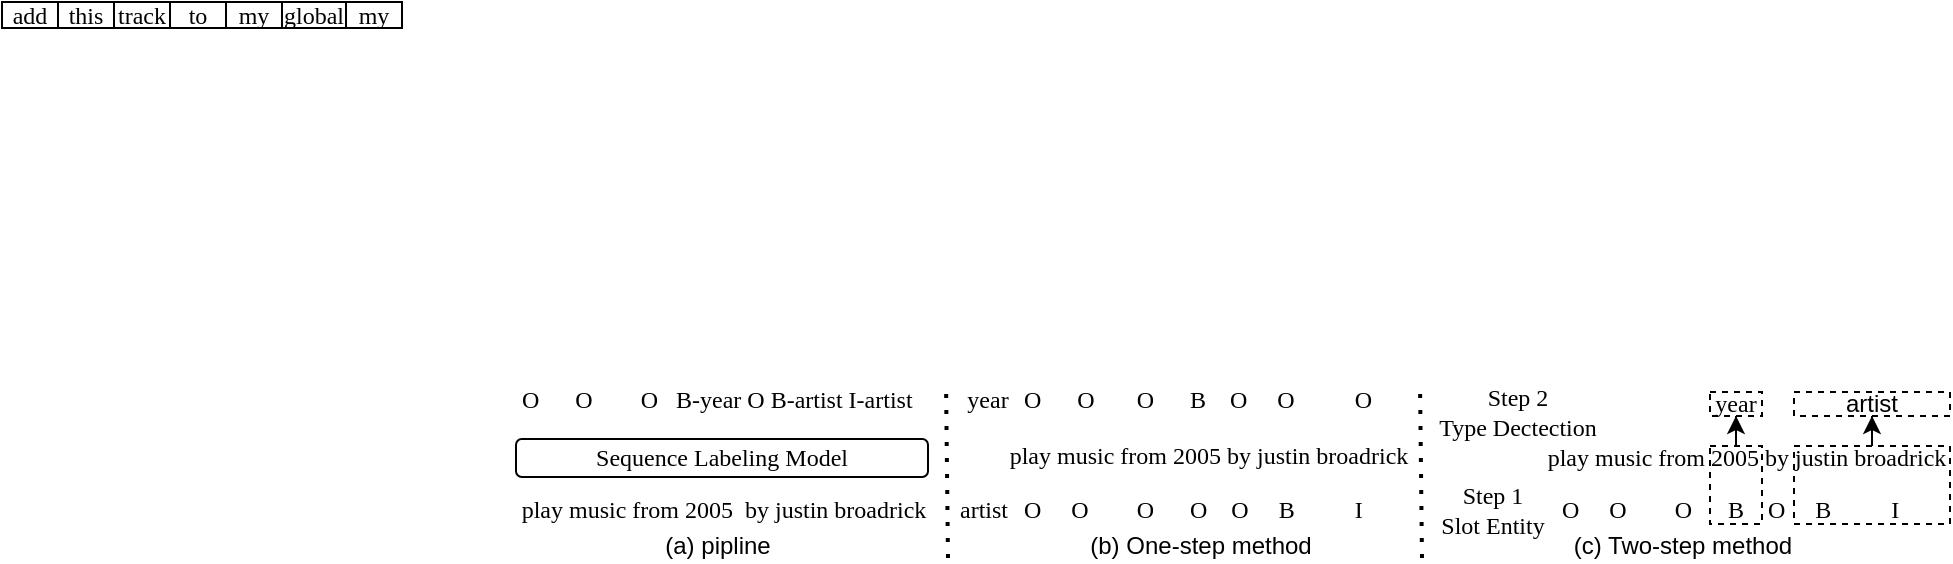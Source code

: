 <mxfile version="24.7.13">
  <diagram name="第 1 页" id="Xgn7JFJzemk7u9-qeJvL">
    <mxGraphModel dx="766" dy="409" grid="0" gridSize="10" guides="1" tooltips="1" connect="1" arrows="1" fold="1" page="1" pageScale="1" pageWidth="1169" pageHeight="827" math="0" shadow="0">
      <root>
        <mxCell id="0" />
        <mxCell id="1" parent="0" />
        <mxCell id="NQQZQObjNg2_o2cvGMOL-53" value="" style="edgeStyle=orthogonalEdgeStyle;rounded=0;orthogonalLoop=1;jettySize=auto;html=1;" edge="1" parent="1" source="NQQZQObjNg2_o2cvGMOL-46" target="NQQZQObjNg2_o2cvGMOL-52">
          <mxGeometry relative="1" as="geometry" />
        </mxCell>
        <mxCell id="NQQZQObjNg2_o2cvGMOL-46" value="" style="rounded=0;whiteSpace=wrap;html=1;dashed=1;movable=1;resizable=1;rotatable=1;deletable=1;editable=1;locked=0;connectable=1;" vertex="1" parent="1">
          <mxGeometry x="1025" y="553" width="78" height="39" as="geometry" />
        </mxCell>
        <mxCell id="NQQZQObjNg2_o2cvGMOL-51" value="" style="edgeStyle=orthogonalEdgeStyle;rounded=0;orthogonalLoop=1;jettySize=auto;html=1;" edge="1" parent="1" source="NQQZQObjNg2_o2cvGMOL-45" target="NQQZQObjNg2_o2cvGMOL-50">
          <mxGeometry relative="1" as="geometry" />
        </mxCell>
        <mxCell id="NQQZQObjNg2_o2cvGMOL-45" value="" style="rounded=0;whiteSpace=wrap;html=1;dashed=1;movable=1;resizable=1;rotatable=1;deletable=1;editable=1;locked=0;connectable=1;" vertex="1" parent="1">
          <mxGeometry x="983" y="553" width="26" height="39" as="geometry" />
        </mxCell>
        <mxCell id="NQQZQObjNg2_o2cvGMOL-2" value="&lt;font face=&quot;Times New Roman&quot;&gt;Sequence Labeling Model&lt;/font&gt;" style="rounded=1;whiteSpace=wrap;html=1;" vertex="1" parent="1">
          <mxGeometry x="386" y="549.5" width="206" height="19" as="geometry" />
        </mxCell>
        <mxCell id="NQQZQObjNg2_o2cvGMOL-4" value="(a) pipline" style="text;html=1;align=center;verticalAlign=middle;whiteSpace=wrap;rounded=0;" vertex="1" parent="1">
          <mxGeometry x="449" y="597" width="76" height="12" as="geometry" />
        </mxCell>
        <mxCell id="NQQZQObjNg2_o2cvGMOL-13" value="&lt;span style=&quot;font-family: &amp;quot;Times New Roman&amp;quot;;&quot;&gt;track&lt;/span&gt;" style="rounded=0;whiteSpace=wrap;html=1;" vertex="1" parent="1">
          <mxGeometry x="185" y="331" width="28" height="13" as="geometry" />
        </mxCell>
        <mxCell id="NQQZQObjNg2_o2cvGMOL-14" value="&lt;span style=&quot;font-family: &amp;quot;Times New Roman&amp;quot;;&quot;&gt;to&lt;/span&gt;" style="rounded=0;whiteSpace=wrap;html=1;" vertex="1" parent="1">
          <mxGeometry x="213" y="331" width="28" height="13" as="geometry" />
        </mxCell>
        <mxCell id="NQQZQObjNg2_o2cvGMOL-15" value="&lt;span style=&quot;font-family: &amp;quot;Times New Roman&amp;quot;;&quot;&gt;this&lt;/span&gt;" style="rounded=0;whiteSpace=wrap;html=1;" vertex="1" parent="1">
          <mxGeometry x="157" y="331" width="28" height="13" as="geometry" />
        </mxCell>
        <mxCell id="NQQZQObjNg2_o2cvGMOL-16" value="&lt;span style=&quot;font-family: &amp;quot;Times New Roman&amp;quot;;&quot;&gt;add&lt;/span&gt;" style="rounded=0;whiteSpace=wrap;html=1;" vertex="1" parent="1">
          <mxGeometry x="129" y="331" width="28" height="13" as="geometry" />
        </mxCell>
        <mxCell id="NQQZQObjNg2_o2cvGMOL-17" value="&lt;span style=&quot;font-family: &amp;quot;Times New Roman&amp;quot;;&quot;&gt;my&lt;/span&gt;" style="rounded=0;whiteSpace=wrap;html=1;" vertex="1" parent="1">
          <mxGeometry x="241" y="331" width="28" height="13" as="geometry" />
        </mxCell>
        <mxCell id="NQQZQObjNg2_o2cvGMOL-18" value="&lt;span style=&quot;font-family: &amp;quot;Times New Roman&amp;quot;;&quot;&gt;global&lt;/span&gt;" style="rounded=0;whiteSpace=wrap;html=1;" vertex="1" parent="1">
          <mxGeometry x="269" y="331" width="32" height="13" as="geometry" />
        </mxCell>
        <mxCell id="NQQZQObjNg2_o2cvGMOL-19" value="&lt;span style=&quot;font-family: &amp;quot;Times New Roman&amp;quot;;&quot;&gt;my&lt;/span&gt;" style="rounded=0;whiteSpace=wrap;html=1;" vertex="1" parent="1">
          <mxGeometry x="301" y="331" width="28" height="13" as="geometry" />
        </mxCell>
        <mxCell id="NQQZQObjNg2_o2cvGMOL-20" value="&lt;font face=&quot;Times New Roman&quot;&gt;play music from 2005&amp;nbsp; by justin broadrick&lt;/font&gt;" style="text;html=1;align=center;verticalAlign=middle;whiteSpace=wrap;rounded=0;" vertex="1" parent="1">
          <mxGeometry x="384" y="577" width="212" height="16" as="geometry" />
        </mxCell>
        <mxCell id="NQQZQObjNg2_o2cvGMOL-22" value="(b) One-step method" style="text;html=1;align=center;verticalAlign=middle;whiteSpace=wrap;rounded=0;" vertex="1" parent="1">
          <mxGeometry x="666" y="597" width="125" height="12" as="geometry" />
        </mxCell>
        <mxCell id="NQQZQObjNg2_o2cvGMOL-27" value="&lt;font face=&quot;Times New Roman&quot;&gt;O&amp;nbsp; &amp;nbsp; &amp;nbsp; O&amp;nbsp; &amp;nbsp; &amp;nbsp; &amp;nbsp; O&amp;nbsp; &amp;nbsp;B-year O B-artist I-artist&amp;nbsp;&lt;/font&gt;" style="text;html=1;align=left;verticalAlign=middle;whiteSpace=wrap;rounded=0;" vertex="1" parent="1">
          <mxGeometry x="386.5" y="522" width="207" height="16" as="geometry" />
        </mxCell>
        <mxCell id="NQQZQObjNg2_o2cvGMOL-28" value="&lt;font face=&quot;Times New Roman&quot;&gt;play music from 2005 by justin broadrick&lt;/font&gt;" style="text;html=1;align=center;verticalAlign=middle;whiteSpace=wrap;rounded=0;" vertex="1" parent="1">
          <mxGeometry x="631" y="549.5" width="203" height="16" as="geometry" />
        </mxCell>
        <mxCell id="NQQZQObjNg2_o2cvGMOL-30" value="(c) Two-step method" style="text;html=1;align=center;verticalAlign=middle;whiteSpace=wrap;rounded=0;" vertex="1" parent="1">
          <mxGeometry x="907" y="597" width="125" height="12" as="geometry" />
        </mxCell>
        <mxCell id="NQQZQObjNg2_o2cvGMOL-31" value="" style="endArrow=none;dashed=1;html=1;dashPattern=1 3;strokeWidth=2;rounded=0;" edge="1" parent="1">
          <mxGeometry width="50" height="50" relative="1" as="geometry">
            <mxPoint x="602" y="609" as="sourcePoint" />
            <mxPoint x="601" y="521" as="targetPoint" />
          </mxGeometry>
        </mxCell>
        <mxCell id="NQQZQObjNg2_o2cvGMOL-32" value="&lt;font face=&quot;Times New Roman&quot;&gt;O&amp;nbsp; &amp;nbsp; &amp;nbsp; O&amp;nbsp; &amp;nbsp; &amp;nbsp; &amp;nbsp;O&amp;nbsp; &amp;nbsp; &amp;nbsp; B&amp;nbsp; &amp;nbsp; O&amp;nbsp; &amp;nbsp; &amp;nbsp;O&amp;nbsp; &amp;nbsp; &amp;nbsp; &amp;nbsp; &amp;nbsp; O&amp;nbsp;&lt;/font&gt;" style="text;html=1;align=left;verticalAlign=middle;whiteSpace=wrap;rounded=0;" vertex="1" parent="1">
          <mxGeometry x="638" y="522" width="200" height="16" as="geometry" />
        </mxCell>
        <mxCell id="NQQZQObjNg2_o2cvGMOL-33" value="&lt;font face=&quot;Times New Roman&quot;&gt;O&amp;nbsp; &amp;nbsp; &amp;nbsp;O&amp;nbsp; &amp;nbsp; &amp;nbsp; &amp;nbsp; O&amp;nbsp; &amp;nbsp; &amp;nbsp; O&amp;nbsp; &amp;nbsp; O&amp;nbsp; &amp;nbsp; &amp;nbsp;B&amp;nbsp; &amp;nbsp; &amp;nbsp; &amp;nbsp; &amp;nbsp; I&amp;nbsp;&lt;/font&gt;" style="text;html=1;align=left;verticalAlign=middle;whiteSpace=wrap;rounded=0;" vertex="1" parent="1">
          <mxGeometry x="638" y="579" width="192" height="12" as="geometry" />
        </mxCell>
        <mxCell id="NQQZQObjNg2_o2cvGMOL-36" value="&lt;font face=&quot;Times New Roman&quot;&gt;year&lt;/font&gt;" style="text;html=1;align=center;verticalAlign=middle;whiteSpace=wrap;rounded=0;" vertex="1" parent="1">
          <mxGeometry x="604" y="525" width="36" height="10" as="geometry" />
        </mxCell>
        <mxCell id="NQQZQObjNg2_o2cvGMOL-37" value="&lt;font face=&quot;Times New Roman&quot;&gt;artist&lt;/font&gt;" style="text;html=1;align=center;verticalAlign=middle;whiteSpace=wrap;rounded=0;" vertex="1" parent="1">
          <mxGeometry x="602" y="580" width="36" height="10" as="geometry" />
        </mxCell>
        <mxCell id="NQQZQObjNg2_o2cvGMOL-42" value="" style="endArrow=none;dashed=1;html=1;dashPattern=1 3;strokeWidth=2;rounded=0;" edge="1" parent="1">
          <mxGeometry width="50" height="50" relative="1" as="geometry">
            <mxPoint x="839" y="609" as="sourcePoint" />
            <mxPoint x="838" y="521" as="targetPoint" />
          </mxGeometry>
        </mxCell>
        <mxCell id="NQQZQObjNg2_o2cvGMOL-43" value="&lt;font face=&quot;Times New Roman&quot;&gt;play music from 2005 by justin broadrick&lt;/font&gt;" style="text;html=1;align=center;verticalAlign=middle;whiteSpace=wrap;rounded=0;movable=1;resizable=1;rotatable=1;deletable=1;editable=1;locked=0;connectable=1;" vertex="1" parent="1">
          <mxGeometry x="900" y="550.5" width="203" height="16" as="geometry" />
        </mxCell>
        <mxCell id="NQQZQObjNg2_o2cvGMOL-44" value="&lt;font face=&quot;Times New Roman&quot;&gt;O&amp;nbsp; &amp;nbsp; &amp;nbsp;O&amp;nbsp; &amp;nbsp; &amp;nbsp; &amp;nbsp; O&amp;nbsp; &amp;nbsp; &amp;nbsp; B&amp;nbsp; &amp;nbsp; O&amp;nbsp; &amp;nbsp; &amp;nbsp;B&amp;nbsp; &amp;nbsp; &amp;nbsp; &amp;nbsp; &amp;nbsp; I&amp;nbsp;&lt;/font&gt;" style="text;html=1;align=left;verticalAlign=middle;whiteSpace=wrap;rounded=0;movable=1;resizable=1;rotatable=1;deletable=1;editable=1;locked=0;connectable=1;" vertex="1" parent="1">
          <mxGeometry x="907" y="579" width="192" height="12" as="geometry" />
        </mxCell>
        <mxCell id="NQQZQObjNg2_o2cvGMOL-48" value="&lt;font face=&quot;Times New Roman&quot;&gt;Step 1&lt;br&gt;Slot Entity&lt;/font&gt;" style="text;html=1;align=center;verticalAlign=middle;whiteSpace=wrap;rounded=0;" vertex="1" parent="1">
          <mxGeometry x="846" y="574" width="57" height="22" as="geometry" />
        </mxCell>
        <mxCell id="NQQZQObjNg2_o2cvGMOL-49" value="&lt;font face=&quot;Times New Roman&quot;&gt;Step 2&lt;br&gt;Type Dectection&lt;/font&gt;" style="text;html=1;align=center;verticalAlign=middle;whiteSpace=wrap;rounded=0;" vertex="1" parent="1">
          <mxGeometry x="846" y="525" width="82" height="22" as="geometry" />
        </mxCell>
        <mxCell id="NQQZQObjNg2_o2cvGMOL-50" value="&lt;font face=&quot;Times New Roman&quot;&gt;year&lt;/font&gt;" style="rounded=0;whiteSpace=wrap;html=1;dashed=1;movable=1;resizable=1;rotatable=1;deletable=1;editable=1;locked=0;connectable=1;" vertex="1" parent="1">
          <mxGeometry x="983" y="526" width="26" height="12" as="geometry" />
        </mxCell>
        <mxCell id="NQQZQObjNg2_o2cvGMOL-52" value="artist" style="rounded=0;whiteSpace=wrap;html=1;dashed=1;movable=1;resizable=1;rotatable=1;deletable=1;editable=1;locked=0;connectable=1;" vertex="1" parent="1">
          <mxGeometry x="1025" y="526" width="78" height="12" as="geometry" />
        </mxCell>
      </root>
    </mxGraphModel>
  </diagram>
</mxfile>
